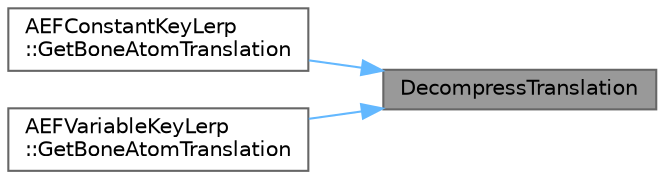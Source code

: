 digraph "DecompressTranslation"
{
 // INTERACTIVE_SVG=YES
 // LATEX_PDF_SIZE
  bgcolor="transparent";
  edge [fontname=Helvetica,fontsize=10,labelfontname=Helvetica,labelfontsize=10];
  node [fontname=Helvetica,fontsize=10,shape=box,height=0.2,width=0.4];
  rankdir="RL";
  Node1 [id="Node000001",label="DecompressTranslation",height=0.2,width=0.4,color="gray40", fillcolor="grey60", style="filled", fontcolor="black",tooltip="Templated Translation Decompressor."];
  Node1 -> Node2 [id="edge1_Node000001_Node000002",dir="back",color="steelblue1",style="solid",tooltip=" "];
  Node2 [id="Node000002",label="AEFConstantKeyLerp\l::GetBoneAtomTranslation",height=0.2,width=0.4,color="grey40", fillcolor="white", style="filled",URL="$d1/d9a/classAEFConstantKeyLerp.html#a025e9e310403ab125bf9b580e74d92ac",tooltip="Decompress the Translation component of a BoneAtom."];
  Node1 -> Node3 [id="edge2_Node000001_Node000003",dir="back",color="steelblue1",style="solid",tooltip=" "];
  Node3 [id="Node000003",label="AEFVariableKeyLerp\l::GetBoneAtomTranslation",height=0.2,width=0.4,color="grey40", fillcolor="white", style="filled",URL="$d9/db9/classAEFVariableKeyLerp.html#abf710252bc530039e32102a61204557d",tooltip="Decompress the Translation component of a BoneAtom."];
}
